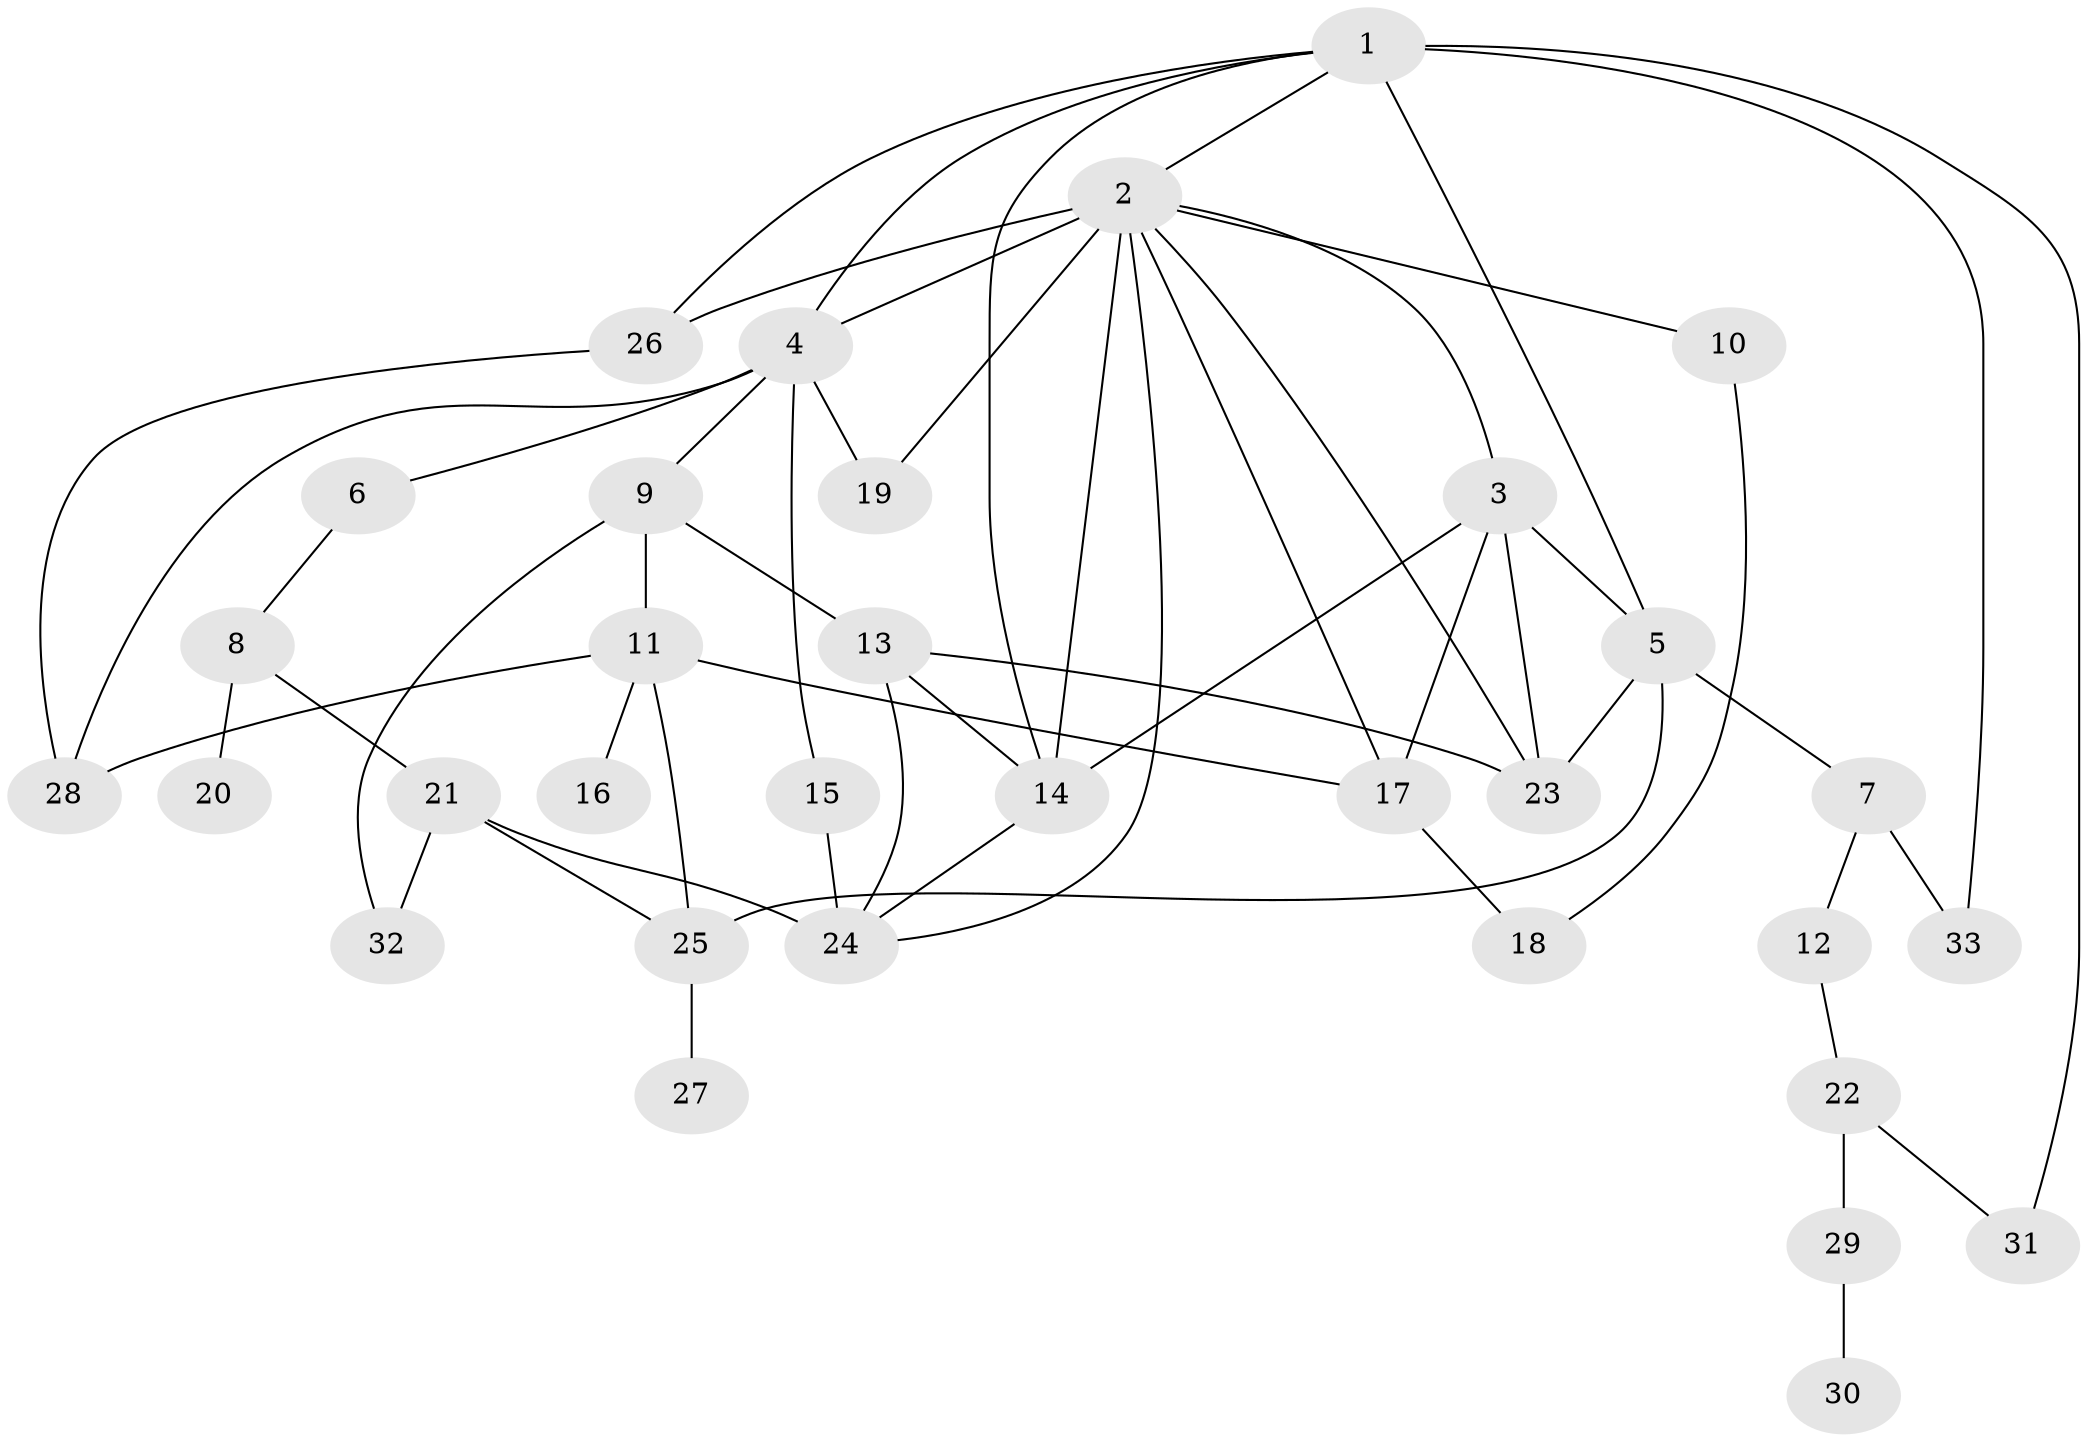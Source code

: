 // original degree distribution, {8: 0.045454545454545456, 4: 0.15151515151515152, 5: 0.045454545454545456, 2: 0.3939393939393939, 3: 0.22727272727272727, 6: 0.015151515151515152, 1: 0.12121212121212122}
// Generated by graph-tools (version 1.1) at 2025/34/03/09/25 02:34:25]
// undirected, 33 vertices, 56 edges
graph export_dot {
graph [start="1"]
  node [color=gray90,style=filled];
  1;
  2;
  3;
  4;
  5;
  6;
  7;
  8;
  9;
  10;
  11;
  12;
  13;
  14;
  15;
  16;
  17;
  18;
  19;
  20;
  21;
  22;
  23;
  24;
  25;
  26;
  27;
  28;
  29;
  30;
  31;
  32;
  33;
  1 -- 2 [weight=1.0];
  1 -- 4 [weight=1.0];
  1 -- 5 [weight=2.0];
  1 -- 14 [weight=1.0];
  1 -- 26 [weight=1.0];
  1 -- 31 [weight=1.0];
  1 -- 33 [weight=1.0];
  2 -- 3 [weight=1.0];
  2 -- 4 [weight=2.0];
  2 -- 10 [weight=2.0];
  2 -- 14 [weight=1.0];
  2 -- 17 [weight=1.0];
  2 -- 19 [weight=3.0];
  2 -- 23 [weight=1.0];
  2 -- 24 [weight=1.0];
  2 -- 26 [weight=1.0];
  3 -- 5 [weight=1.0];
  3 -- 14 [weight=1.0];
  3 -- 17 [weight=2.0];
  3 -- 23 [weight=2.0];
  4 -- 6 [weight=1.0];
  4 -- 9 [weight=1.0];
  4 -- 15 [weight=1.0];
  4 -- 19 [weight=1.0];
  4 -- 28 [weight=1.0];
  5 -- 7 [weight=1.0];
  5 -- 23 [weight=1.0];
  5 -- 25 [weight=1.0];
  6 -- 8 [weight=1.0];
  7 -- 12 [weight=1.0];
  7 -- 33 [weight=1.0];
  8 -- 20 [weight=1.0];
  8 -- 21 [weight=1.0];
  9 -- 11 [weight=1.0];
  9 -- 13 [weight=2.0];
  9 -- 32 [weight=1.0];
  10 -- 18 [weight=1.0];
  11 -- 16 [weight=1.0];
  11 -- 17 [weight=1.0];
  11 -- 25 [weight=1.0];
  11 -- 28 [weight=1.0];
  12 -- 22 [weight=1.0];
  13 -- 14 [weight=1.0];
  13 -- 23 [weight=1.0];
  13 -- 24 [weight=1.0];
  14 -- 24 [weight=1.0];
  15 -- 24 [weight=3.0];
  17 -- 18 [weight=1.0];
  21 -- 24 [weight=1.0];
  21 -- 25 [weight=1.0];
  21 -- 32 [weight=1.0];
  22 -- 29 [weight=1.0];
  22 -- 31 [weight=1.0];
  25 -- 27 [weight=1.0];
  26 -- 28 [weight=1.0];
  29 -- 30 [weight=1.0];
}
